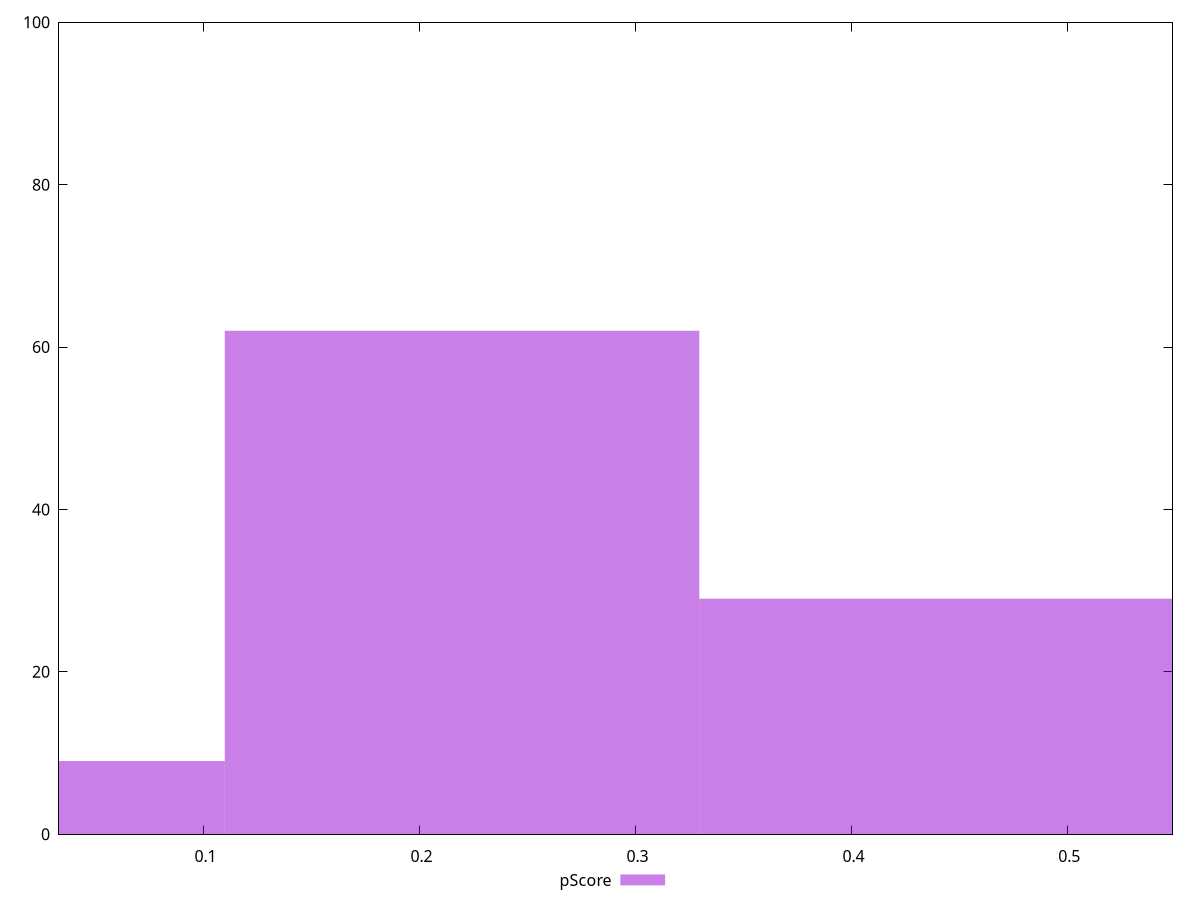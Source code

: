 reset

$pScore <<EOF
0 9
0.21972367490421402 62
0.43944734980842803 29
EOF

set key outside below
set boxwidth 0.21972367490421402
set xrange [0.03309957001757541:0.5486798785132789]
set yrange [0:100]
set trange [0:100]
set style fill transparent solid 0.5 noborder
set terminal svg size 640, 490 enhanced background rgb 'white'
set output "report_00009_2021-02-08T22-37-41.559Z/estimated-input-latency/samples/pages/pScore/histogram.svg"

plot $pScore title "pScore" with boxes

reset
